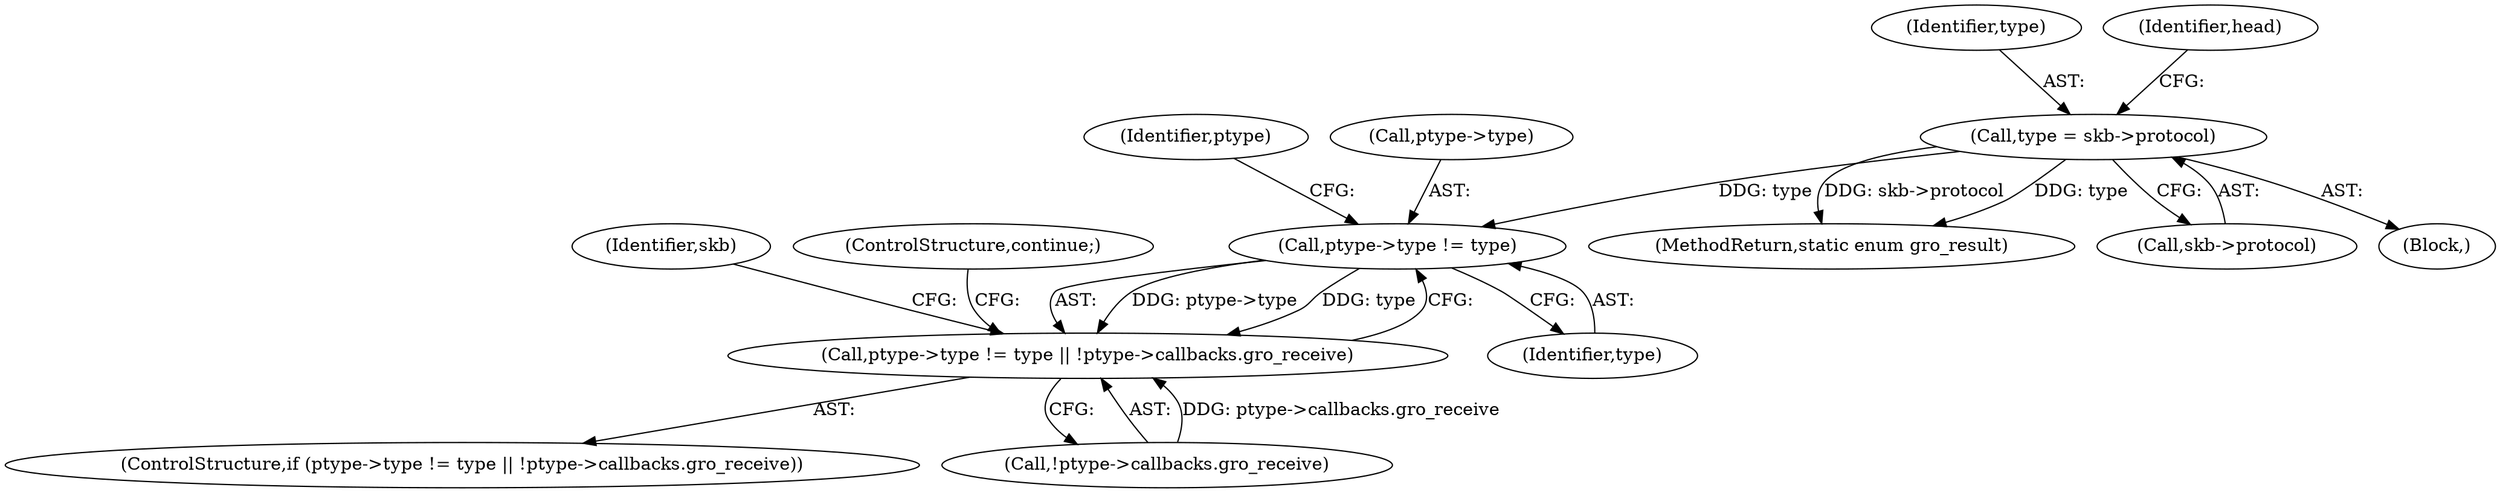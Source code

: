 digraph "0_linux_fac8e0f579695a3ecbc4d3cac369139d7f819971@pointer" {
"1000112" [label="(Call,type = skb->protocol)"];
"1000153" [label="(Call,ptype->type != type)"];
"1000152" [label="(Call,ptype->type != type || !ptype->callbacks.gro_receive)"];
"1000113" [label="(Identifier,type)"];
"1000435" [label="(MethodReturn,static enum gro_result)"];
"1000153" [label="(Call,ptype->type != type)"];
"1000161" [label="(Identifier,ptype)"];
"1000152" [label="(Call,ptype->type != type || !ptype->callbacks.gro_receive)"];
"1000166" [label="(Identifier,skb)"];
"1000154" [label="(Call,ptype->type)"];
"1000119" [label="(Identifier,head)"];
"1000114" [label="(Call,skb->protocol)"];
"1000164" [label="(ControlStructure,continue;)"];
"1000112" [label="(Call,type = skb->protocol)"];
"1000105" [label="(Block,)"];
"1000151" [label="(ControlStructure,if (ptype->type != type || !ptype->callbacks.gro_receive))"];
"1000158" [label="(Call,!ptype->callbacks.gro_receive)"];
"1000157" [label="(Identifier,type)"];
"1000112" -> "1000105"  [label="AST: "];
"1000112" -> "1000114"  [label="CFG: "];
"1000113" -> "1000112"  [label="AST: "];
"1000114" -> "1000112"  [label="AST: "];
"1000119" -> "1000112"  [label="CFG: "];
"1000112" -> "1000435"  [label="DDG: skb->protocol"];
"1000112" -> "1000435"  [label="DDG: type"];
"1000112" -> "1000153"  [label="DDG: type"];
"1000153" -> "1000152"  [label="AST: "];
"1000153" -> "1000157"  [label="CFG: "];
"1000154" -> "1000153"  [label="AST: "];
"1000157" -> "1000153"  [label="AST: "];
"1000161" -> "1000153"  [label="CFG: "];
"1000152" -> "1000153"  [label="CFG: "];
"1000153" -> "1000152"  [label="DDG: ptype->type"];
"1000153" -> "1000152"  [label="DDG: type"];
"1000152" -> "1000151"  [label="AST: "];
"1000152" -> "1000158"  [label="CFG: "];
"1000158" -> "1000152"  [label="AST: "];
"1000164" -> "1000152"  [label="CFG: "];
"1000166" -> "1000152"  [label="CFG: "];
"1000158" -> "1000152"  [label="DDG: ptype->callbacks.gro_receive"];
}
